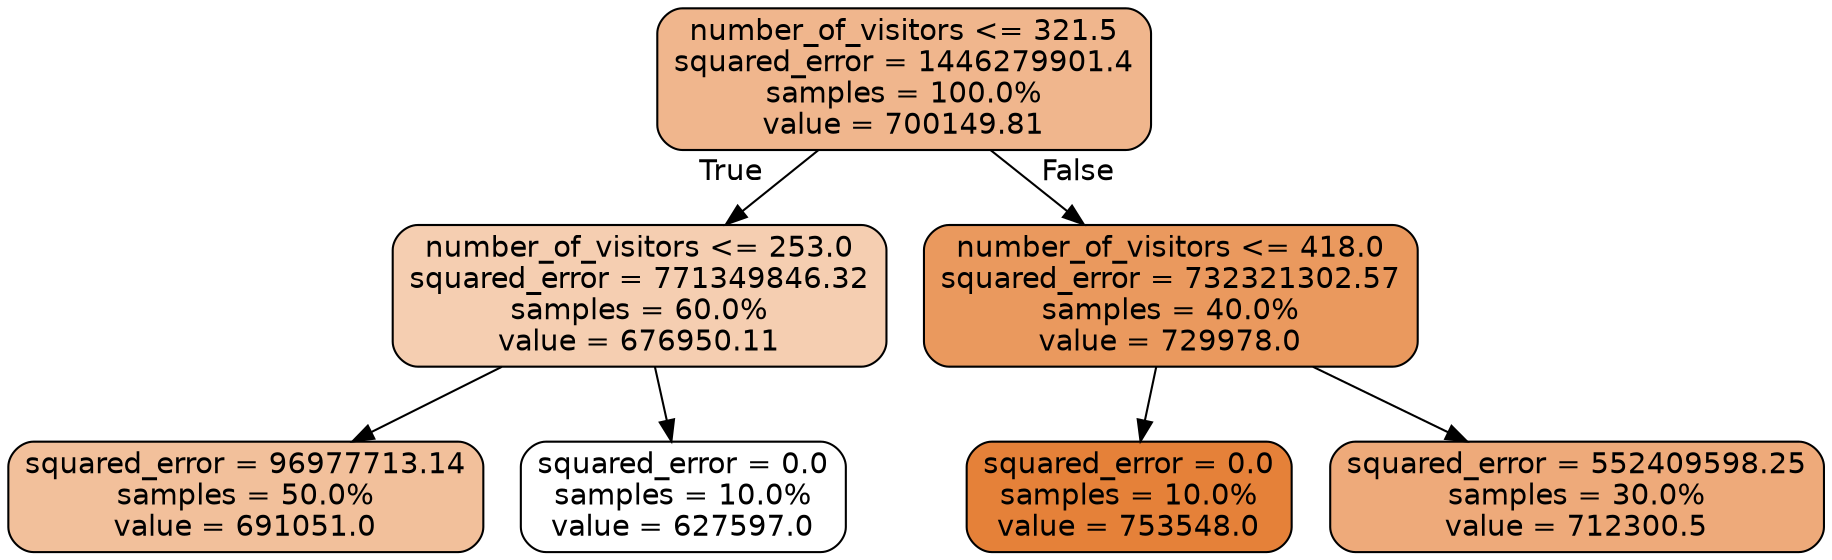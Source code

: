 digraph Tree {
node [shape=box, style="filled, rounded", color="black", fontname="helvetica"] ;
edge [fontname="helvetica"] ;
0 [label="number_of_visitors <= 321.5\nsquared_error = 1446279901.4\nsamples = 100.0%\nvalue = 700149.81", fillcolor="#f0b68d"] ;
1 [label="number_of_visitors <= 253.0\nsquared_error = 771349846.32\nsamples = 60.0%\nvalue = 676950.11", fillcolor="#f5ceb1"] ;
0 -> 1 [labeldistance=2.5, labelangle=45, headlabel="True"] ;
2 [label="squared_error = 96977713.14\nsamples = 50.0%\nvalue = 691051.0", fillcolor="#f2c09b"] ;
1 -> 2 ;
3 [label="squared_error = 0.0\nsamples = 10.0%\nvalue = 627597.0", fillcolor="#ffffff"] ;
1 -> 3 ;
4 [label="number_of_visitors <= 418.0\nsquared_error = 732321302.57\nsamples = 40.0%\nvalue = 729978.0", fillcolor="#ea995e"] ;
0 -> 4 [labeldistance=2.5, labelangle=-45, headlabel="False"] ;
5 [label="squared_error = 0.0\nsamples = 10.0%\nvalue = 753548.0", fillcolor="#e58139"] ;
4 -> 5 ;
6 [label="squared_error = 552409598.25\nsamples = 30.0%\nvalue = 712300.5", fillcolor="#eeaa7a"] ;
4 -> 6 ;
}
